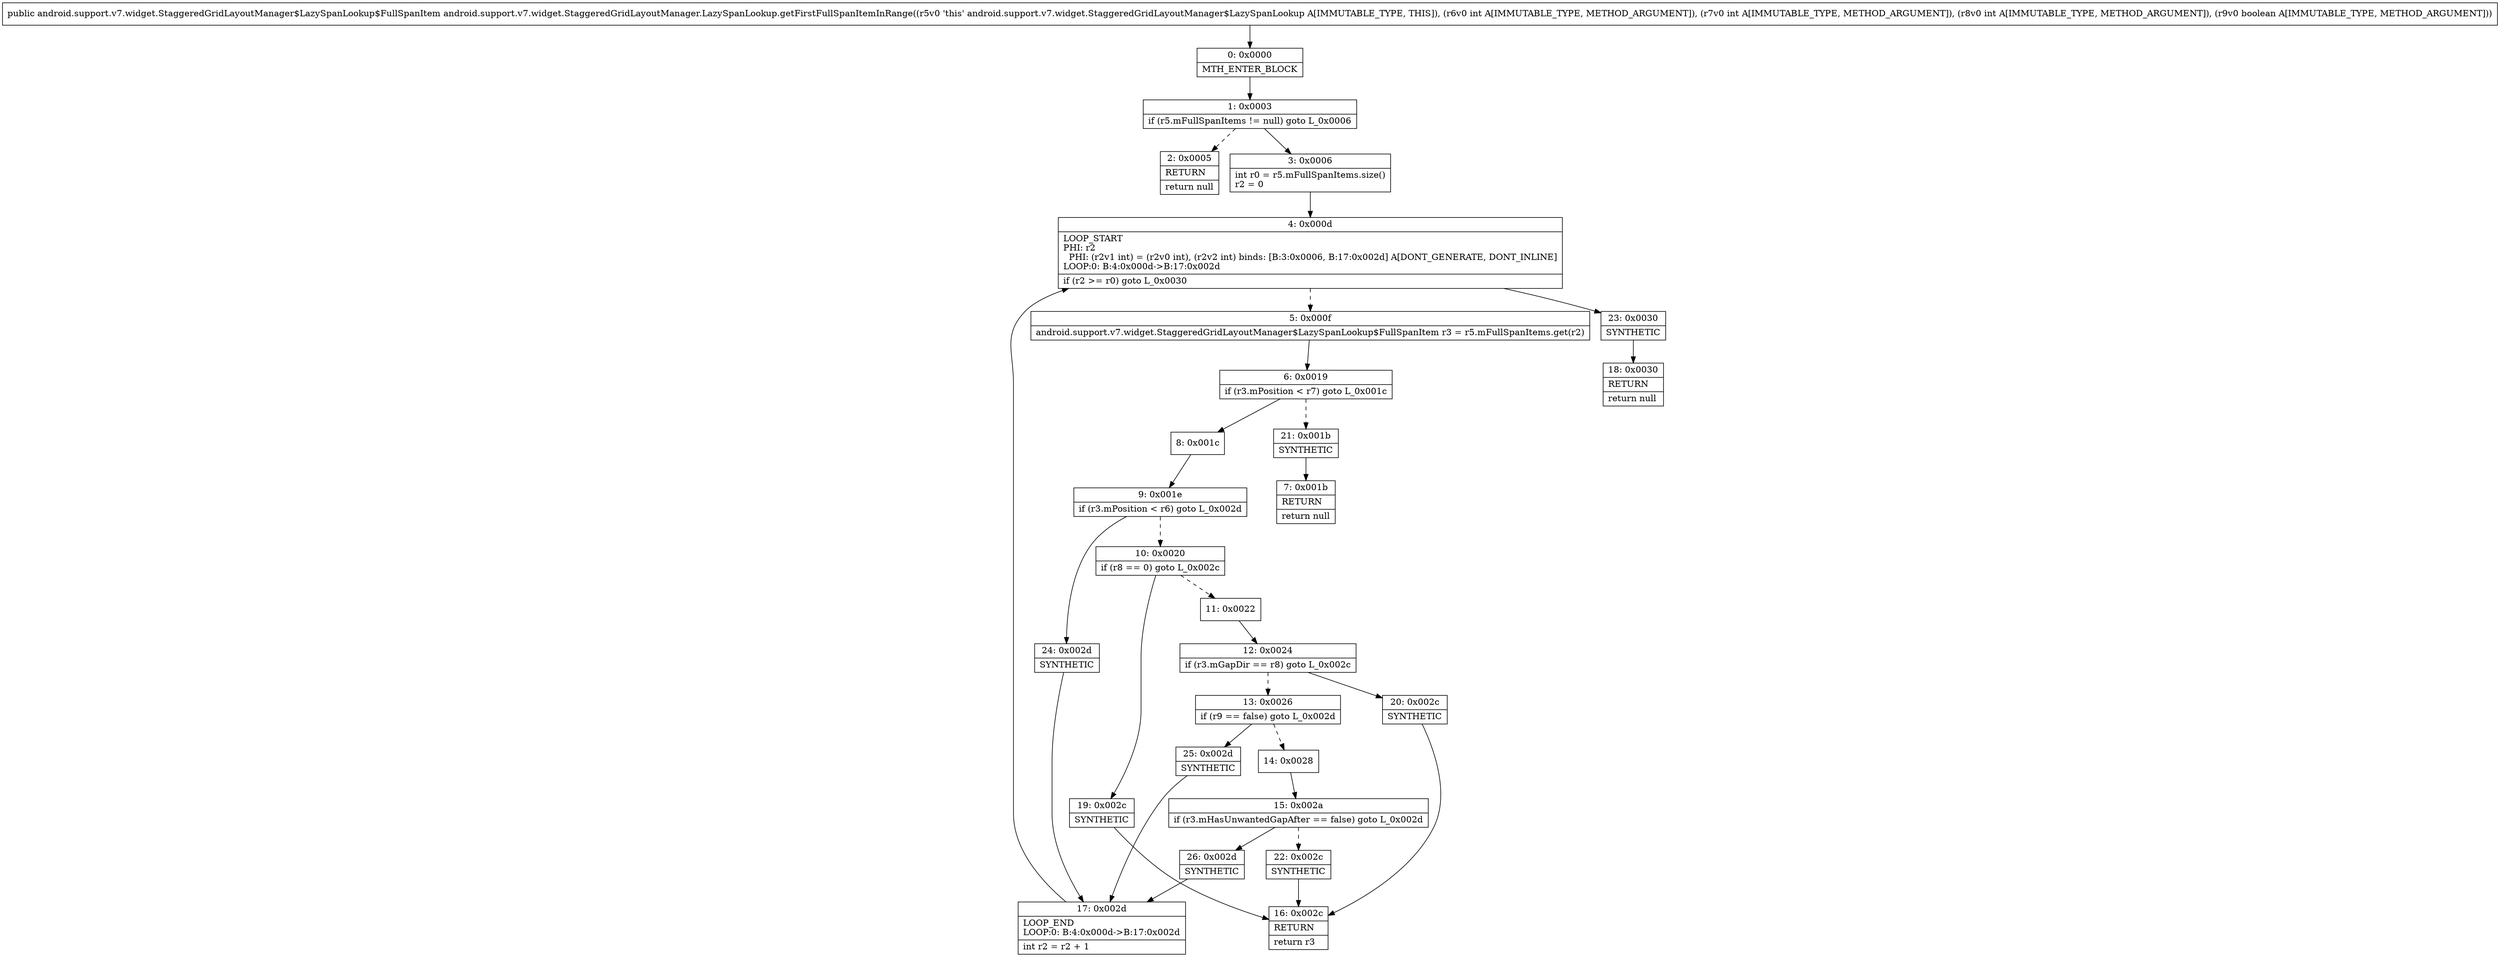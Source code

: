 digraph "CFG forandroid.support.v7.widget.StaggeredGridLayoutManager.LazySpanLookup.getFirstFullSpanItemInRange(IIIZ)Landroid\/support\/v7\/widget\/StaggeredGridLayoutManager$LazySpanLookup$FullSpanItem;" {
Node_0 [shape=record,label="{0\:\ 0x0000|MTH_ENTER_BLOCK\l}"];
Node_1 [shape=record,label="{1\:\ 0x0003|if (r5.mFullSpanItems != null) goto L_0x0006\l}"];
Node_2 [shape=record,label="{2\:\ 0x0005|RETURN\l|return null\l}"];
Node_3 [shape=record,label="{3\:\ 0x0006|int r0 = r5.mFullSpanItems.size()\lr2 = 0\l}"];
Node_4 [shape=record,label="{4\:\ 0x000d|LOOP_START\lPHI: r2 \l  PHI: (r2v1 int) = (r2v0 int), (r2v2 int) binds: [B:3:0x0006, B:17:0x002d] A[DONT_GENERATE, DONT_INLINE]\lLOOP:0: B:4:0x000d\-\>B:17:0x002d\l|if (r2 \>= r0) goto L_0x0030\l}"];
Node_5 [shape=record,label="{5\:\ 0x000f|android.support.v7.widget.StaggeredGridLayoutManager$LazySpanLookup$FullSpanItem r3 = r5.mFullSpanItems.get(r2)\l}"];
Node_6 [shape=record,label="{6\:\ 0x0019|if (r3.mPosition \< r7) goto L_0x001c\l}"];
Node_7 [shape=record,label="{7\:\ 0x001b|RETURN\l|return null\l}"];
Node_8 [shape=record,label="{8\:\ 0x001c}"];
Node_9 [shape=record,label="{9\:\ 0x001e|if (r3.mPosition \< r6) goto L_0x002d\l}"];
Node_10 [shape=record,label="{10\:\ 0x0020|if (r8 == 0) goto L_0x002c\l}"];
Node_11 [shape=record,label="{11\:\ 0x0022}"];
Node_12 [shape=record,label="{12\:\ 0x0024|if (r3.mGapDir == r8) goto L_0x002c\l}"];
Node_13 [shape=record,label="{13\:\ 0x0026|if (r9 == false) goto L_0x002d\l}"];
Node_14 [shape=record,label="{14\:\ 0x0028}"];
Node_15 [shape=record,label="{15\:\ 0x002a|if (r3.mHasUnwantedGapAfter == false) goto L_0x002d\l}"];
Node_16 [shape=record,label="{16\:\ 0x002c|RETURN\l|return r3\l}"];
Node_17 [shape=record,label="{17\:\ 0x002d|LOOP_END\lLOOP:0: B:4:0x000d\-\>B:17:0x002d\l|int r2 = r2 + 1\l}"];
Node_18 [shape=record,label="{18\:\ 0x0030|RETURN\l|return null\l}"];
Node_19 [shape=record,label="{19\:\ 0x002c|SYNTHETIC\l}"];
Node_20 [shape=record,label="{20\:\ 0x002c|SYNTHETIC\l}"];
Node_21 [shape=record,label="{21\:\ 0x001b|SYNTHETIC\l}"];
Node_22 [shape=record,label="{22\:\ 0x002c|SYNTHETIC\l}"];
Node_23 [shape=record,label="{23\:\ 0x0030|SYNTHETIC\l}"];
Node_24 [shape=record,label="{24\:\ 0x002d|SYNTHETIC\l}"];
Node_25 [shape=record,label="{25\:\ 0x002d|SYNTHETIC\l}"];
Node_26 [shape=record,label="{26\:\ 0x002d|SYNTHETIC\l}"];
MethodNode[shape=record,label="{public android.support.v7.widget.StaggeredGridLayoutManager$LazySpanLookup$FullSpanItem android.support.v7.widget.StaggeredGridLayoutManager.LazySpanLookup.getFirstFullSpanItemInRange((r5v0 'this' android.support.v7.widget.StaggeredGridLayoutManager$LazySpanLookup A[IMMUTABLE_TYPE, THIS]), (r6v0 int A[IMMUTABLE_TYPE, METHOD_ARGUMENT]), (r7v0 int A[IMMUTABLE_TYPE, METHOD_ARGUMENT]), (r8v0 int A[IMMUTABLE_TYPE, METHOD_ARGUMENT]), (r9v0 boolean A[IMMUTABLE_TYPE, METHOD_ARGUMENT])) }"];
MethodNode -> Node_0;
Node_0 -> Node_1;
Node_1 -> Node_2[style=dashed];
Node_1 -> Node_3;
Node_3 -> Node_4;
Node_4 -> Node_5[style=dashed];
Node_4 -> Node_23;
Node_5 -> Node_6;
Node_6 -> Node_8;
Node_6 -> Node_21[style=dashed];
Node_8 -> Node_9;
Node_9 -> Node_10[style=dashed];
Node_9 -> Node_24;
Node_10 -> Node_11[style=dashed];
Node_10 -> Node_19;
Node_11 -> Node_12;
Node_12 -> Node_13[style=dashed];
Node_12 -> Node_20;
Node_13 -> Node_14[style=dashed];
Node_13 -> Node_25;
Node_14 -> Node_15;
Node_15 -> Node_22[style=dashed];
Node_15 -> Node_26;
Node_17 -> Node_4;
Node_19 -> Node_16;
Node_20 -> Node_16;
Node_21 -> Node_7;
Node_22 -> Node_16;
Node_23 -> Node_18;
Node_24 -> Node_17;
Node_25 -> Node_17;
Node_26 -> Node_17;
}

